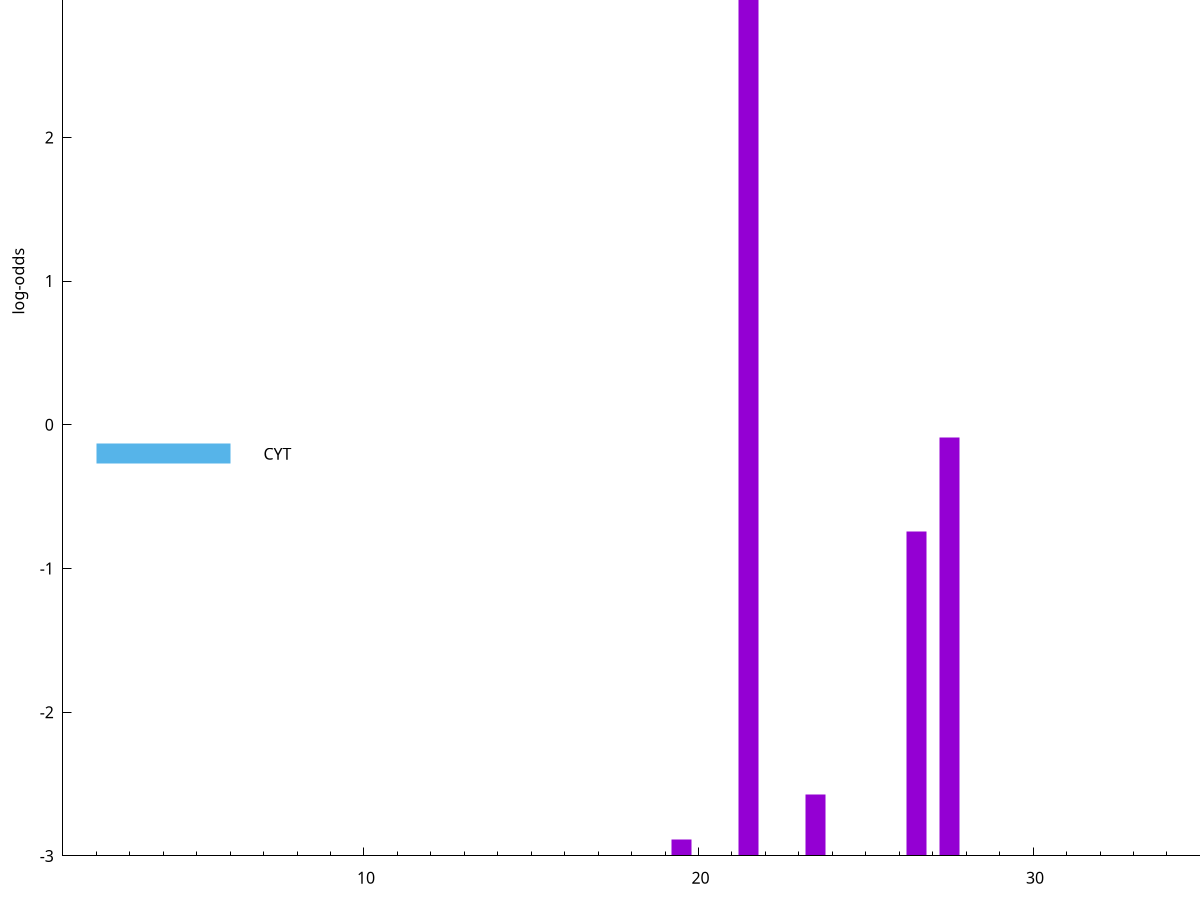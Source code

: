 set title "LipoP predictions for SRR5666485.gff"
set size 2., 1.4
set xrange [1:70] 
set mxtics 10
set yrange [-3:5]
set y2range [0:8]
set ylabel "log-odds"
set term postscript eps color solid "Helvetica" 30
set output "SRR5666485.gff13.eps"
set arrow from 2,3.64656 to 6,3.64656 nohead lt 1 lw 20
set label "SpI" at 7,3.64656
set arrow from 2,-0.200913 to 6,-0.200913 nohead lt 3 lw 20
set label "CYT" at 7,-0.200913
set arrow from 2,3.64656 to 6,3.64656 nohead lt 1 lw 20
set label "SpI" at 7,3.64656
# NOTE: The scores below are the log-odds scores with the threshold
# NOTE: subtracted (a hack to make gnuplot make the histogram all
# NOTE: look nice).
plot "-" axes x1y2 title "" with impulses lt 1 lw 20
21.500000 6.398810
27.500000 2.910577
26.500000 2.259485
23.500000 0.425970
19.500000 0.116160
e
exit
